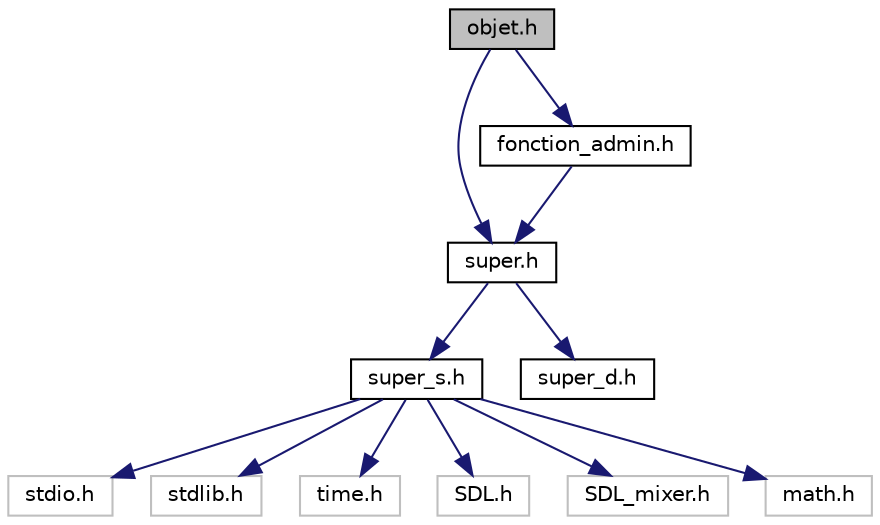 digraph "objet.h"
{
 // LATEX_PDF_SIZE
  edge [fontname="Helvetica",fontsize="10",labelfontname="Helvetica",labelfontsize="10"];
  node [fontname="Helvetica",fontsize="10",shape=record];
  Node1 [label="objet.h",height=0.2,width=0.4,color="black", fillcolor="grey75", style="filled", fontcolor="black",tooltip="Fichier contenant les fonctions agissant sur les objets du programme."];
  Node1 -> Node2 [color="midnightblue",fontsize="10",style="solid",fontname="Helvetica"];
  Node2 [label="super.h",height=0.2,width=0.4,color="black", fillcolor="white", style="filled",URL="$super_8h.html",tooltip="Header principale du programmes."];
  Node2 -> Node3 [color="midnightblue",fontsize="10",style="solid",fontname="Helvetica"];
  Node3 [label="super_s.h",height=0.2,width=0.4,color="black", fillcolor="white", style="filled",URL="$super__s_8h.html",tooltip="Structure de données du code."];
  Node3 -> Node4 [color="midnightblue",fontsize="10",style="solid",fontname="Helvetica"];
  Node4 [label="stdio.h",height=0.2,width=0.4,color="grey75", fillcolor="white", style="filled",tooltip=" "];
  Node3 -> Node5 [color="midnightblue",fontsize="10",style="solid",fontname="Helvetica"];
  Node5 [label="stdlib.h",height=0.2,width=0.4,color="grey75", fillcolor="white", style="filled",tooltip=" "];
  Node3 -> Node6 [color="midnightblue",fontsize="10",style="solid",fontname="Helvetica"];
  Node6 [label="time.h",height=0.2,width=0.4,color="grey75", fillcolor="white", style="filled",tooltip=" "];
  Node3 -> Node7 [color="midnightblue",fontsize="10",style="solid",fontname="Helvetica"];
  Node7 [label="SDL.h",height=0.2,width=0.4,color="grey75", fillcolor="white", style="filled",tooltip=" "];
  Node3 -> Node8 [color="midnightblue",fontsize="10",style="solid",fontname="Helvetica"];
  Node8 [label="SDL_mixer.h",height=0.2,width=0.4,color="grey75", fillcolor="white", style="filled",tooltip=" "];
  Node3 -> Node9 [color="midnightblue",fontsize="10",style="solid",fontname="Helvetica"];
  Node9 [label="math.h",height=0.2,width=0.4,color="grey75", fillcolor="white", style="filled",tooltip=" "];
  Node2 -> Node10 [color="midnightblue",fontsize="10",style="solid",fontname="Helvetica"];
  Node10 [label="super_d.h",height=0.2,width=0.4,color="black", fillcolor="white", style="filled",URL="$super__d_8h.html",tooltip="Header des defines du programmes."];
  Node1 -> Node11 [color="midnightblue",fontsize="10",style="solid",fontname="Helvetica"];
  Node11 [label="fonction_admin.h",height=0.2,width=0.4,color="black", fillcolor="white", style="filled",URL="$fonction__admin_8h.html",tooltip="Gestion des fenêtres."];
  Node11 -> Node2 [color="midnightblue",fontsize="10",style="solid",fontname="Helvetica"];
}
